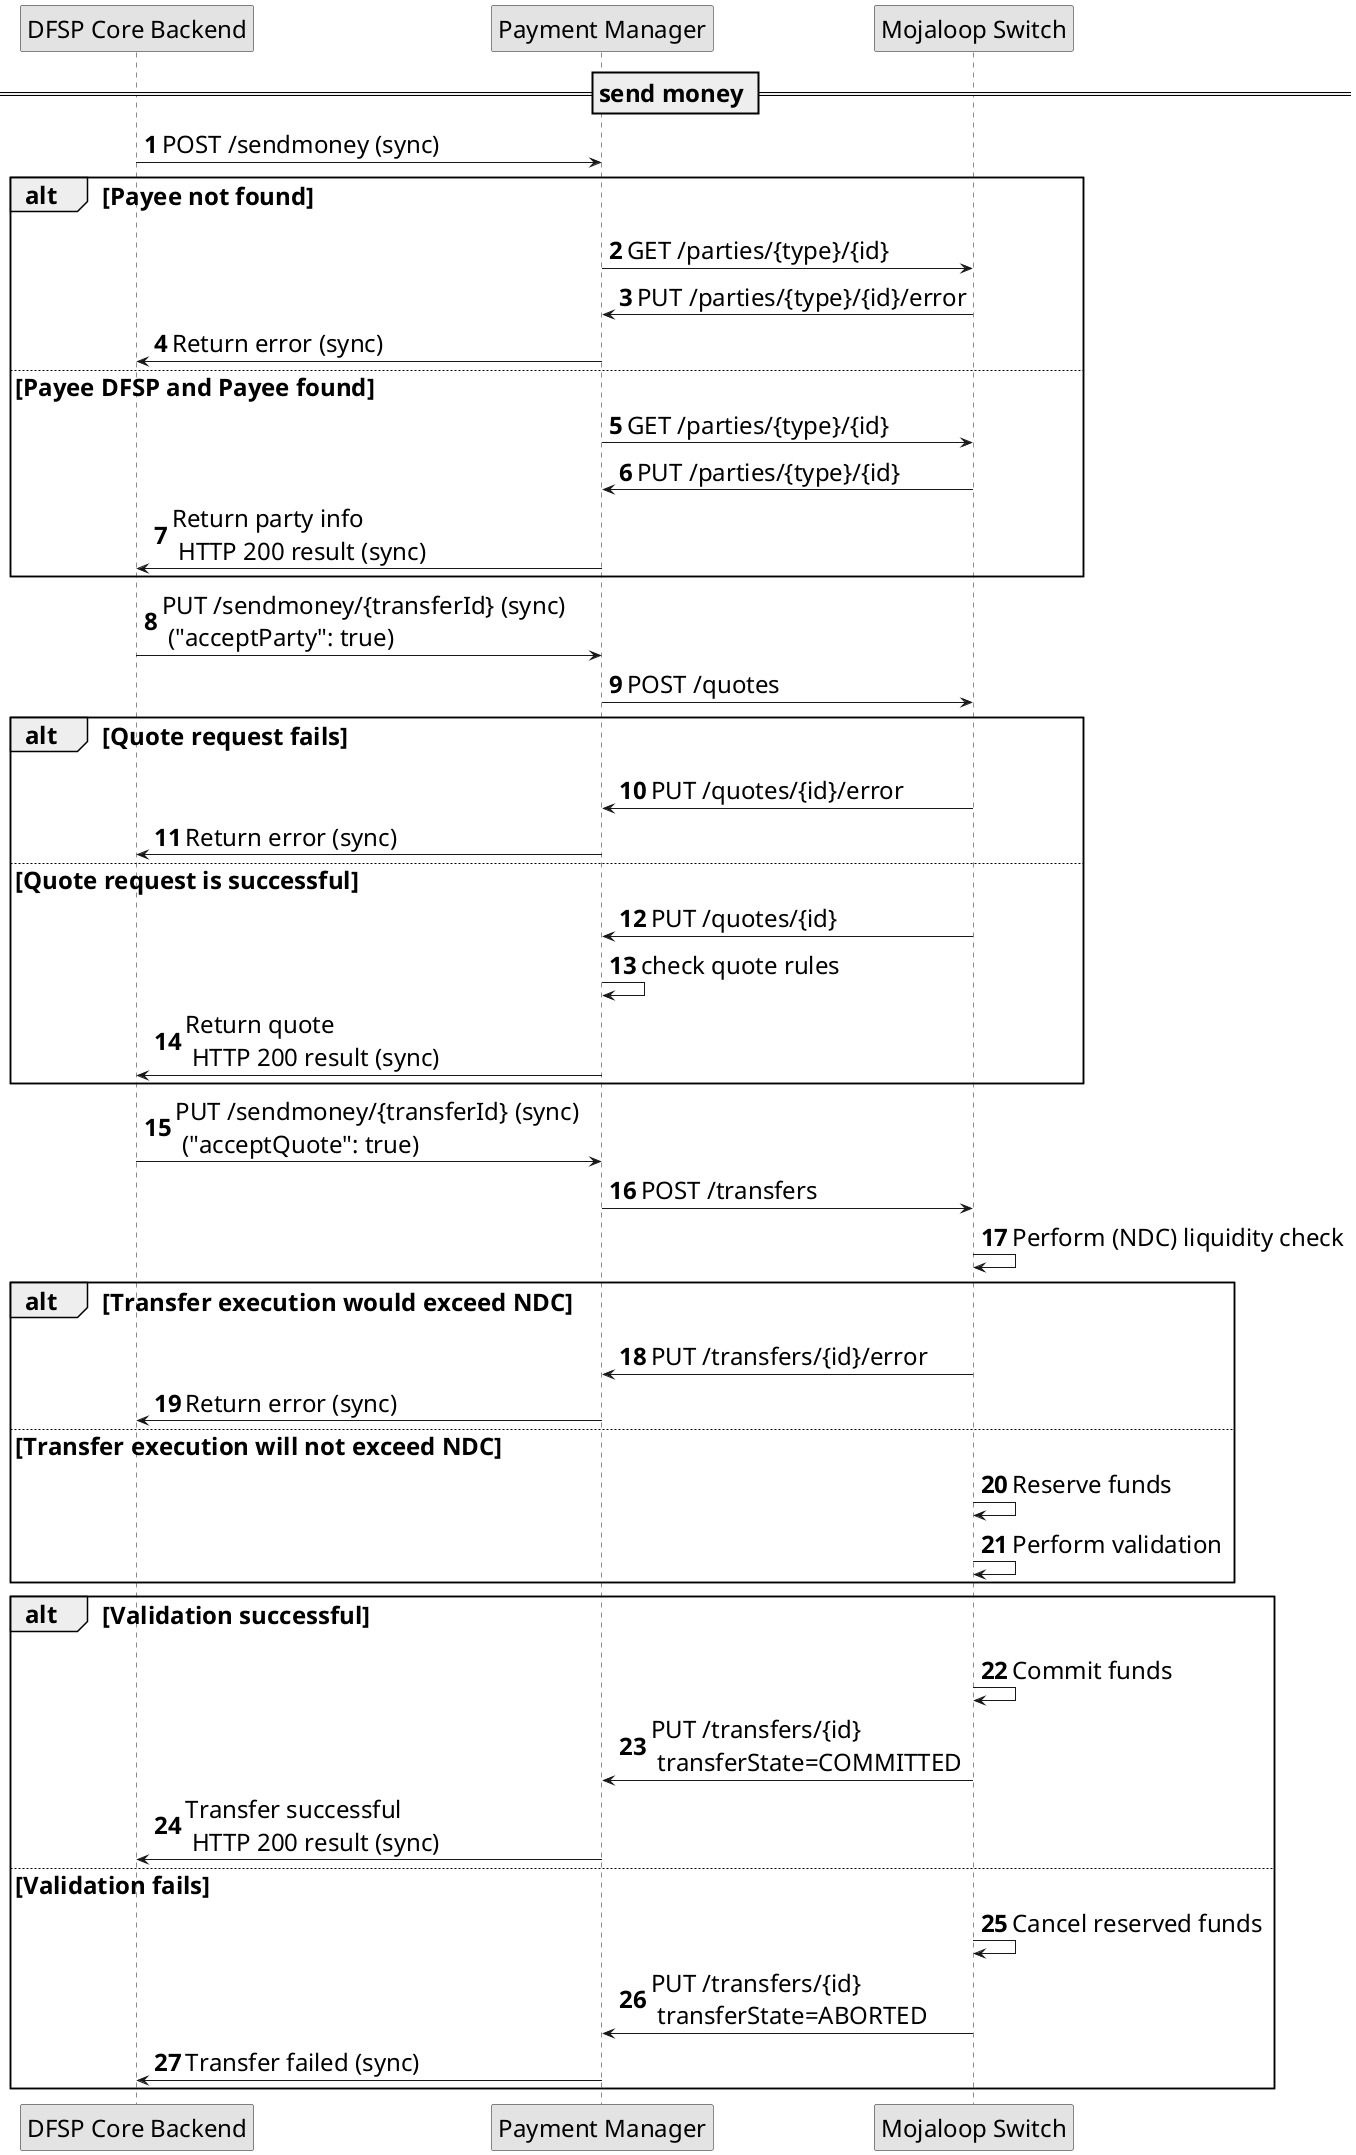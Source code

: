 @startuml

autonumber
skinparam activityFontSize 4
skinparam activityDiamondFontSize 30
skinparam activityArrowFontSize 24
skinparam defaultFontSize 24
skinparam noteFontSize 24
skinparam monochrome true

participant "DFSP Core Backend" as backend

participant "Payment Manager" as sob

participant "Mojaloop Switch" as sw


== send money ==

    backend -> sob: POST /sendmoney (sync)
    alt Payee not found
    sob -> sw: GET /parties/{type}/{id}
    sw -> sob: PUT /parties/{type}/{id}/error
    sob -> backend: Return error (sync)    
    else Payee DFSP and Payee found
    sob -> sw: GET /parties/{type}/{id}
    sw -> sob: PUT /parties/{type}/{id}
    sob -> backend: Return party info \n HTTP 200 result (sync) 
    end   
    backend -> sob: PUT /sendmoney/{transferId} (sync) \n ("acceptParty": true) 
    sob -> sw: POST /quotes
    alt Quote request fails
    sw -> sob: PUT /quotes/{id}/error
    sob -> backend: Return error (sync)
    else Quote request is successful
    sw -> sob: PUT /quotes/{id}
    sob -> sob: check quote rules
    sob -> backend: Return quote \n HTTP 200 result (sync)
    end
    backend -> sob: PUT /sendmoney/{transferId} (sync) \n ("acceptQuote": true)
    sob -> sw: POST /transfers
    sw -> sw: Perform (NDC) liquidity check
    alt Transfer execution would exceed NDC
    sw -> sob: PUT /transfers/{id}/error
    sob -> backend: Return error (sync)
    else Transfer execution will not exceed NDC
    sw -> sw: Reserve funds
    sw -> sw: Perform validation
    end
    alt Validation successful
    sw -> sw: Commit funds
    sw -> sob: PUT /transfers/{id} \n transferState=COMMITTED
    sob -> backend: Transfer successful \n HTTP 200 result (sync)
    else Validation fails
    sw -> sw: Cancel reserved funds
    sw -> sob: PUT /transfers/{id} \n transferState=ABORTED
    sob -> backend: Transfer failed (sync)
    end

@enduml